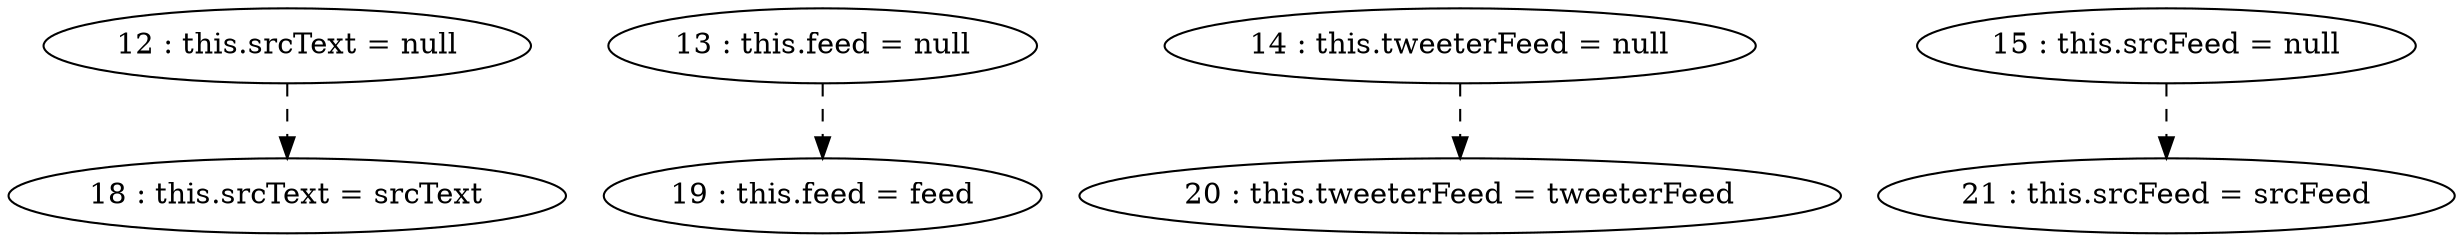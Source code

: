digraph G {
"12 : this.srcText = null"
"12 : this.srcText = null" -> "18 : this.srcText = srcText" [style=dashed]
"13 : this.feed = null"
"13 : this.feed = null" -> "19 : this.feed = feed" [style=dashed]
"14 : this.tweeterFeed = null"
"14 : this.tweeterFeed = null" -> "20 : this.tweeterFeed = tweeterFeed" [style=dashed]
"15 : this.srcFeed = null"
"15 : this.srcFeed = null" -> "21 : this.srcFeed = srcFeed" [style=dashed]
"18 : this.srcText = srcText"
"19 : this.feed = feed"
"20 : this.tweeterFeed = tweeterFeed"
"21 : this.srcFeed = srcFeed"
}